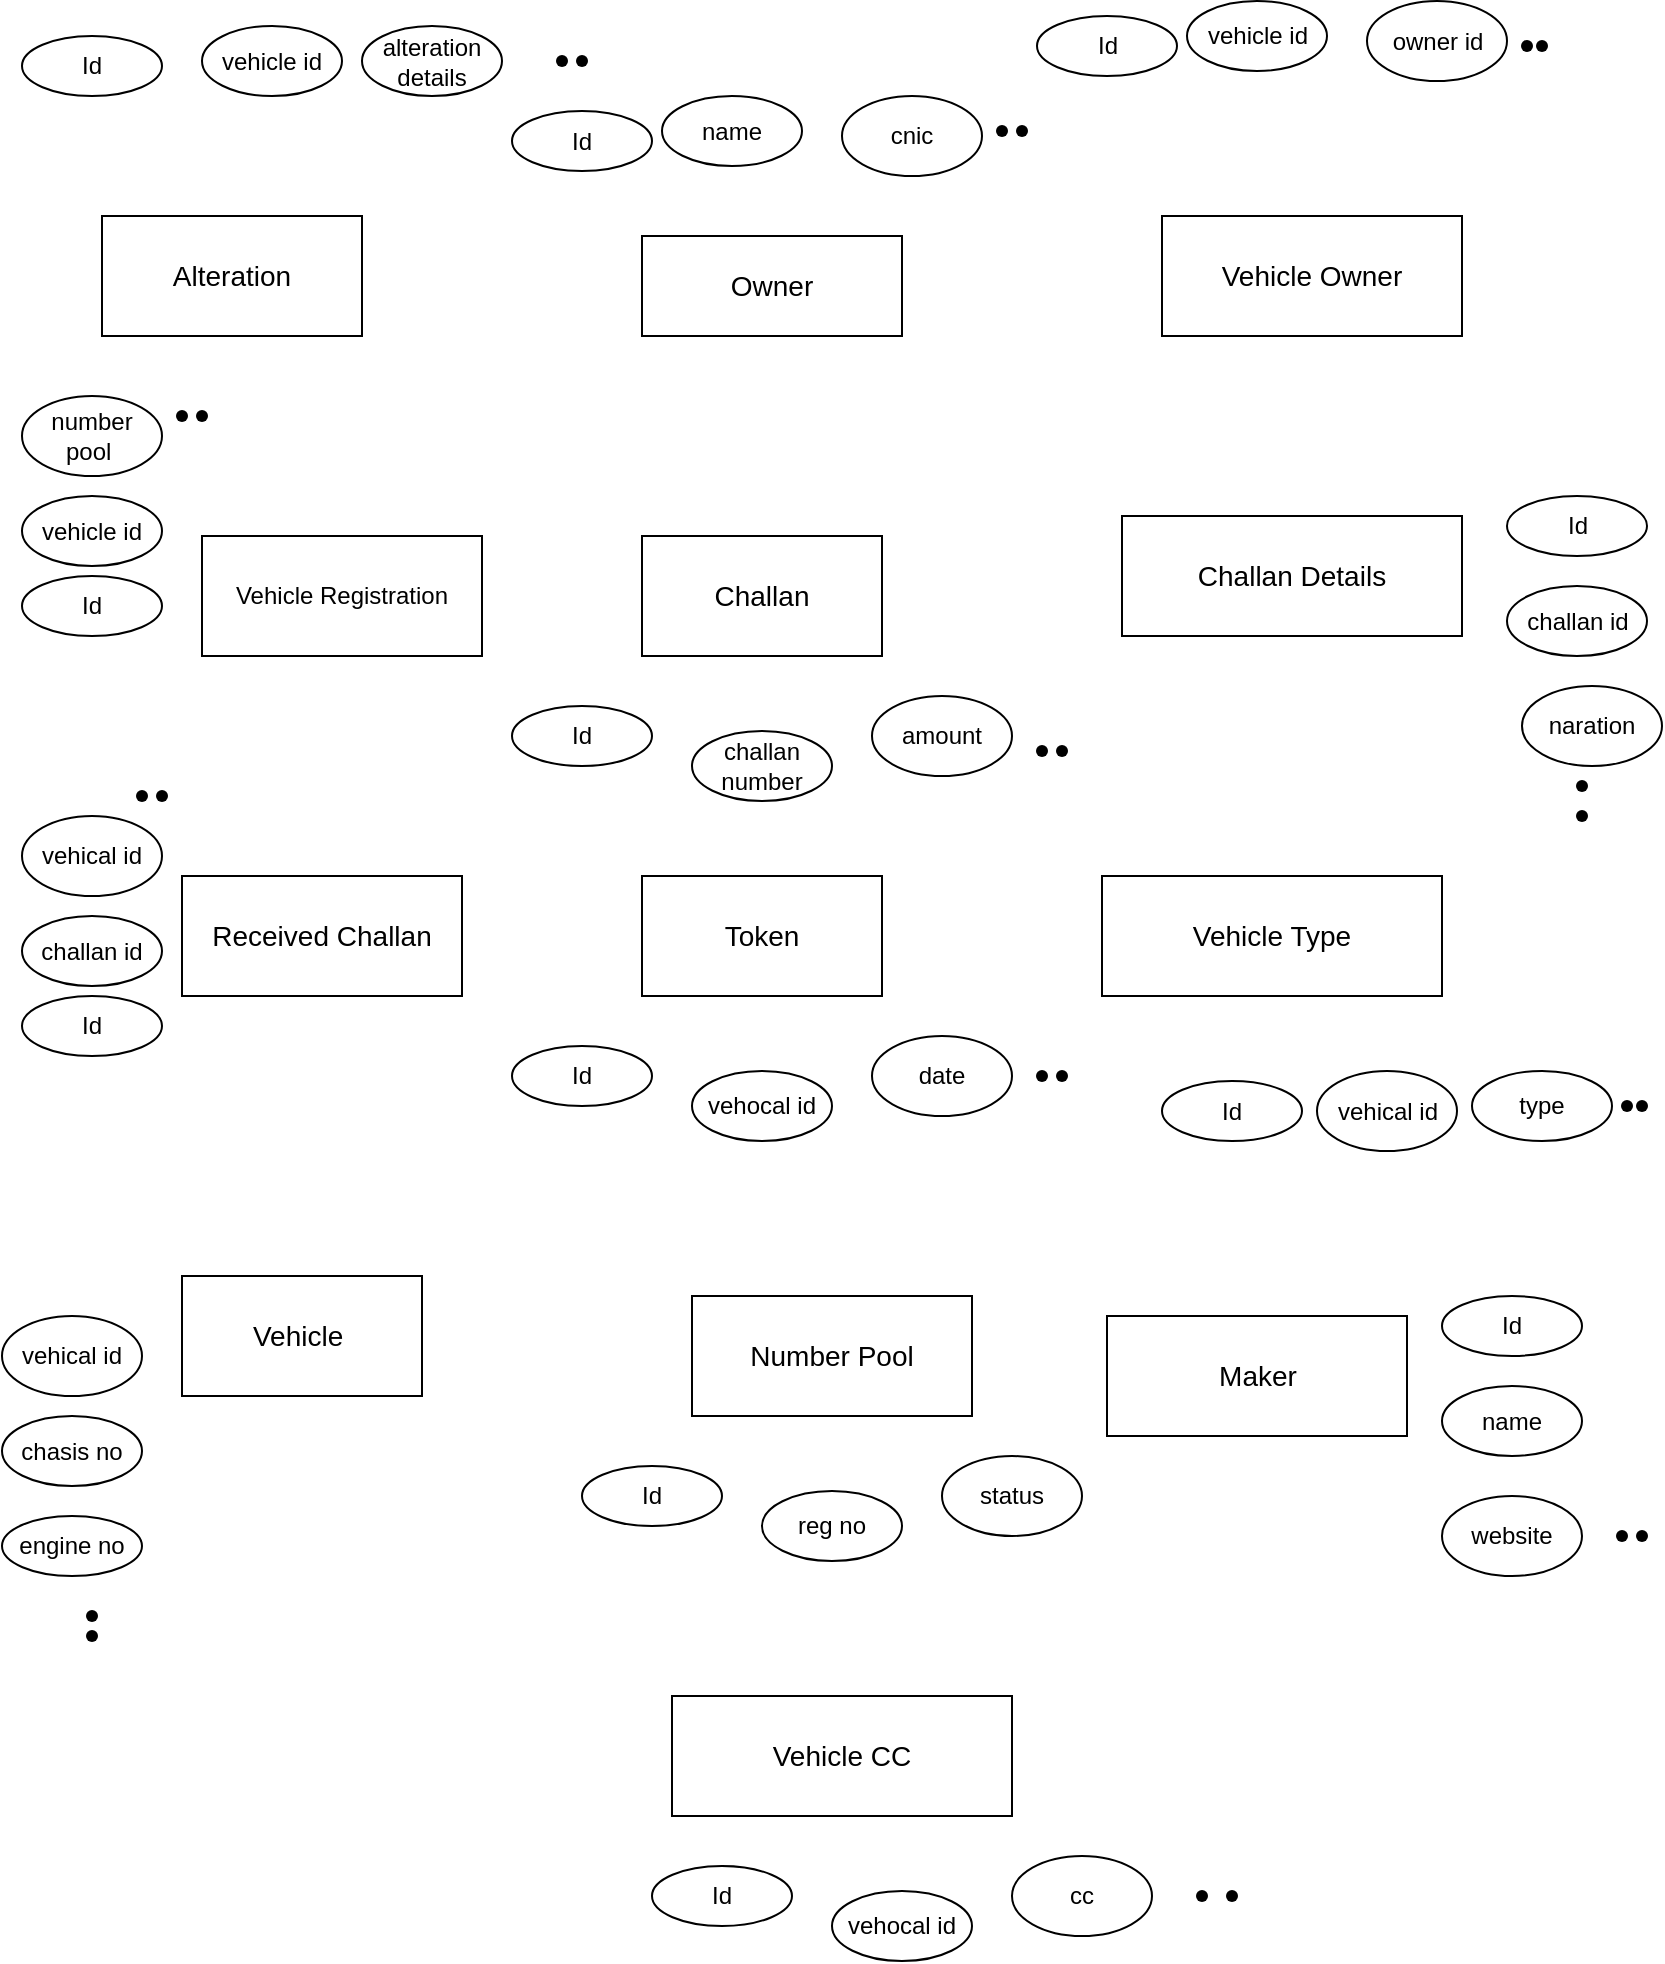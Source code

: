 <mxfile version="24.7.6">
  <diagram id="R2lEEEUBdFMjLlhIrx00" name="Page-1">
    <mxGraphModel dx="1600" dy="723" grid="1" gridSize="10" guides="1" tooltips="1" connect="1" arrows="1" fold="1" page="1" pageScale="1" pageWidth="850" pageHeight="1100" math="0" shadow="0" extFonts="Permanent Marker^https://fonts.googleapis.com/css?family=Permanent+Marker">
      <root>
        <mxCell id="0" />
        <mxCell id="1" parent="0" />
        <mxCell id="awwlPpyYNJp0B0LDnPgi-2" value="&lt;font style=&quot;font-size: 14px;&quot;&gt;Alteration&lt;/font&gt;" style="rounded=0;whiteSpace=wrap;html=1;" vertex="1" parent="1">
          <mxGeometry x="50" y="180" width="130" height="60" as="geometry" />
        </mxCell>
        <mxCell id="awwlPpyYNJp0B0LDnPgi-3" value="&lt;span style=&quot;font-size: 14px;&quot;&gt;Owner&lt;/span&gt;" style="rounded=0;whiteSpace=wrap;html=1;" vertex="1" parent="1">
          <mxGeometry x="320" y="190" width="130" height="50" as="geometry" />
        </mxCell>
        <mxCell id="awwlPpyYNJp0B0LDnPgi-4" value="&lt;font style=&quot;font-size: 14px;&quot;&gt;Vehicle Owner&lt;/font&gt;" style="rounded=0;whiteSpace=wrap;html=1;" vertex="1" parent="1">
          <mxGeometry x="580" y="180" width="150" height="60" as="geometry" />
        </mxCell>
        <mxCell id="awwlPpyYNJp0B0LDnPgi-5" value="Vehicle Registration" style="rounded=0;whiteSpace=wrap;html=1;" vertex="1" parent="1">
          <mxGeometry x="100" y="340" width="140" height="60" as="geometry" />
        </mxCell>
        <mxCell id="awwlPpyYNJp0B0LDnPgi-6" value="&lt;span style=&quot;font-size: 14px;&quot;&gt;Challan&lt;/span&gt;" style="rounded=0;whiteSpace=wrap;html=1;" vertex="1" parent="1">
          <mxGeometry x="320" y="340" width="120" height="60" as="geometry" />
        </mxCell>
        <mxCell id="awwlPpyYNJp0B0LDnPgi-7" value="&lt;span style=&quot;font-size: 14px;&quot;&gt;Challan Details&lt;/span&gt;" style="rounded=0;whiteSpace=wrap;html=1;" vertex="1" parent="1">
          <mxGeometry x="560" y="330" width="170" height="60" as="geometry" />
        </mxCell>
        <mxCell id="awwlPpyYNJp0B0LDnPgi-8" value="&lt;span style=&quot;font-size: 14px;&quot;&gt;Received Challan&lt;/span&gt;" style="rounded=0;whiteSpace=wrap;html=1;" vertex="1" parent="1">
          <mxGeometry x="90" y="510" width="140" height="60" as="geometry" />
        </mxCell>
        <mxCell id="awwlPpyYNJp0B0LDnPgi-9" value="&lt;span style=&quot;font-size: 14px;&quot;&gt;Token&lt;/span&gt;" style="rounded=0;whiteSpace=wrap;html=1;" vertex="1" parent="1">
          <mxGeometry x="320" y="510" width="120" height="60" as="geometry" />
        </mxCell>
        <mxCell id="awwlPpyYNJp0B0LDnPgi-10" value="&lt;span style=&quot;font-size: 14px;&quot;&gt;Vehicle Type&lt;/span&gt;" style="rounded=0;whiteSpace=wrap;html=1;" vertex="1" parent="1">
          <mxGeometry x="550" y="510" width="170" height="60" as="geometry" />
        </mxCell>
        <mxCell id="awwlPpyYNJp0B0LDnPgi-11" value="&lt;span style=&quot;font-size: 14px;&quot;&gt;Vehicle&amp;nbsp;&lt;/span&gt;" style="rounded=0;whiteSpace=wrap;html=1;" vertex="1" parent="1">
          <mxGeometry x="90" y="710" width="120" height="60" as="geometry" />
        </mxCell>
        <mxCell id="awwlPpyYNJp0B0LDnPgi-12" value="&lt;span style=&quot;font-size: 14px;&quot;&gt;Number Pool&lt;/span&gt;" style="rounded=0;whiteSpace=wrap;html=1;" vertex="1" parent="1">
          <mxGeometry x="345" y="720" width="140" height="60" as="geometry" />
        </mxCell>
        <mxCell id="awwlPpyYNJp0B0LDnPgi-13" value="&lt;span style=&quot;font-size: 14px;&quot;&gt;Maker&lt;/span&gt;" style="rounded=0;whiteSpace=wrap;html=1;" vertex="1" parent="1">
          <mxGeometry x="552.5" y="730" width="150" height="60" as="geometry" />
        </mxCell>
        <mxCell id="awwlPpyYNJp0B0LDnPgi-14" value="&lt;span style=&quot;font-size: 14px;&quot;&gt;Vehicle CC&lt;/span&gt;" style="rounded=0;whiteSpace=wrap;html=1;" vertex="1" parent="1">
          <mxGeometry x="335" y="920" width="170" height="60" as="geometry" />
        </mxCell>
        <mxCell id="awwlPpyYNJp0B0LDnPgi-30" value="Id" style="ellipse;whiteSpace=wrap;html=1;align=center;" vertex="1" parent="1">
          <mxGeometry x="10" y="90" width="70" height="30" as="geometry" />
        </mxCell>
        <mxCell id="awwlPpyYNJp0B0LDnPgi-31" value="vehicle id" style="ellipse;whiteSpace=wrap;html=1;align=center;" vertex="1" parent="1">
          <mxGeometry x="100" y="85" width="70" height="35" as="geometry" />
        </mxCell>
        <mxCell id="awwlPpyYNJp0B0LDnPgi-46" value="" style="shape=waypoint;sketch=0;size=6;pointerEvents=1;points=[];fillColor=none;resizable=0;rotatable=0;perimeter=centerPerimeter;snapToPoint=1;" vertex="1" parent="1">
          <mxGeometry x="270" y="92.5" width="20" height="20" as="geometry" />
        </mxCell>
        <mxCell id="awwlPpyYNJp0B0LDnPgi-50" value="" style="shape=waypoint;sketch=0;size=6;pointerEvents=1;points=[];fillColor=none;resizable=0;rotatable=0;perimeter=centerPerimeter;snapToPoint=1;" vertex="1" parent="1">
          <mxGeometry x="280" y="92.5" width="20" height="20" as="geometry" />
        </mxCell>
        <mxCell id="awwlPpyYNJp0B0LDnPgi-51" value="Id" style="ellipse;whiteSpace=wrap;html=1;align=center;" vertex="1" parent="1">
          <mxGeometry x="255" y="127.5" width="70" height="30" as="geometry" />
        </mxCell>
        <mxCell id="awwlPpyYNJp0B0LDnPgi-52" value="name" style="ellipse;whiteSpace=wrap;html=1;align=center;" vertex="1" parent="1">
          <mxGeometry x="330" y="120" width="70" height="35" as="geometry" />
        </mxCell>
        <mxCell id="awwlPpyYNJp0B0LDnPgi-53" value="cnic" style="ellipse;whiteSpace=wrap;html=1;align=center;" vertex="1" parent="1">
          <mxGeometry x="420" y="120" width="70" height="40" as="geometry" />
        </mxCell>
        <mxCell id="awwlPpyYNJp0B0LDnPgi-54" value="" style="shape=waypoint;sketch=0;size=6;pointerEvents=1;points=[];fillColor=none;resizable=0;rotatable=0;perimeter=centerPerimeter;snapToPoint=1;" vertex="1" parent="1">
          <mxGeometry x="490" y="127.5" width="20" height="20" as="geometry" />
        </mxCell>
        <mxCell id="awwlPpyYNJp0B0LDnPgi-55" value="" style="shape=waypoint;sketch=0;size=6;pointerEvents=1;points=[];fillColor=none;resizable=0;rotatable=0;perimeter=centerPerimeter;snapToPoint=1;" vertex="1" parent="1">
          <mxGeometry x="500" y="127.5" width="20" height="20" as="geometry" />
        </mxCell>
        <mxCell id="awwlPpyYNJp0B0LDnPgi-60" value="Id" style="ellipse;whiteSpace=wrap;html=1;align=center;" vertex="1" parent="1">
          <mxGeometry x="517.5" y="80" width="70" height="30" as="geometry" />
        </mxCell>
        <mxCell id="awwlPpyYNJp0B0LDnPgi-61" value="vehicle id" style="ellipse;whiteSpace=wrap;html=1;align=center;" vertex="1" parent="1">
          <mxGeometry x="592.5" y="72.5" width="70" height="35" as="geometry" />
        </mxCell>
        <mxCell id="awwlPpyYNJp0B0LDnPgi-62" value="owner id" style="ellipse;whiteSpace=wrap;html=1;align=center;" vertex="1" parent="1">
          <mxGeometry x="682.5" y="72.5" width="70" height="40" as="geometry" />
        </mxCell>
        <mxCell id="awwlPpyYNJp0B0LDnPgi-68" value="" style="shape=waypoint;sketch=0;size=6;pointerEvents=1;points=[];fillColor=none;resizable=0;rotatable=0;perimeter=centerPerimeter;snapToPoint=1;" vertex="1" parent="1">
          <mxGeometry x="752.5" y="85" width="20" height="20" as="geometry" />
        </mxCell>
        <mxCell id="awwlPpyYNJp0B0LDnPgi-69" value="" style="shape=waypoint;sketch=0;size=6;pointerEvents=1;points=[];fillColor=none;resizable=0;rotatable=0;perimeter=centerPerimeter;snapToPoint=1;" vertex="1" parent="1">
          <mxGeometry x="760" y="85" width="20" height="20" as="geometry" />
        </mxCell>
        <mxCell id="awwlPpyYNJp0B0LDnPgi-86" value="Id" style="ellipse;whiteSpace=wrap;html=1;align=center;" vertex="1" parent="1">
          <mxGeometry x="10" y="360" width="70" height="30" as="geometry" />
        </mxCell>
        <mxCell id="awwlPpyYNJp0B0LDnPgi-87" value="vehicle id" style="ellipse;whiteSpace=wrap;html=1;align=center;" vertex="1" parent="1">
          <mxGeometry x="10" y="320" width="70" height="35" as="geometry" />
        </mxCell>
        <mxCell id="awwlPpyYNJp0B0LDnPgi-88" value="number pool&amp;nbsp;" style="ellipse;whiteSpace=wrap;html=1;align=center;" vertex="1" parent="1">
          <mxGeometry x="10" y="270" width="70" height="40" as="geometry" />
        </mxCell>
        <mxCell id="awwlPpyYNJp0B0LDnPgi-96" value="" style="shape=waypoint;sketch=0;size=6;pointerEvents=1;points=[];fillColor=none;resizable=0;rotatable=0;perimeter=centerPerimeter;snapToPoint=1;" vertex="1" parent="1">
          <mxGeometry x="80" y="270" width="20" height="20" as="geometry" />
        </mxCell>
        <mxCell id="awwlPpyYNJp0B0LDnPgi-97" value="" style="shape=waypoint;sketch=0;size=6;pointerEvents=1;points=[];fillColor=none;resizable=0;rotatable=0;perimeter=centerPerimeter;snapToPoint=1;" vertex="1" parent="1">
          <mxGeometry x="90" y="270" width="20" height="20" as="geometry" />
        </mxCell>
        <mxCell id="awwlPpyYNJp0B0LDnPgi-98" value="Id" style="ellipse;whiteSpace=wrap;html=1;align=center;" vertex="1" parent="1">
          <mxGeometry x="752.5" y="320" width="70" height="30" as="geometry" />
        </mxCell>
        <mxCell id="awwlPpyYNJp0B0LDnPgi-99" value="challan id" style="ellipse;whiteSpace=wrap;html=1;align=center;" vertex="1" parent="1">
          <mxGeometry x="752.5" y="365" width="70" height="35" as="geometry" />
        </mxCell>
        <mxCell id="awwlPpyYNJp0B0LDnPgi-100" value="naration" style="ellipse;whiteSpace=wrap;html=1;align=center;" vertex="1" parent="1">
          <mxGeometry x="760" y="415" width="70" height="40" as="geometry" />
        </mxCell>
        <mxCell id="awwlPpyYNJp0B0LDnPgi-102" value="Id" style="ellipse;whiteSpace=wrap;html=1;align=center;" vertex="1" parent="1">
          <mxGeometry x="255" y="425" width="70" height="30" as="geometry" />
        </mxCell>
        <mxCell id="awwlPpyYNJp0B0LDnPgi-103" value="challan number" style="ellipse;whiteSpace=wrap;html=1;align=center;" vertex="1" parent="1">
          <mxGeometry x="345" y="437.5" width="70" height="35" as="geometry" />
        </mxCell>
        <mxCell id="awwlPpyYNJp0B0LDnPgi-104" value="amount" style="ellipse;whiteSpace=wrap;html=1;align=center;" vertex="1" parent="1">
          <mxGeometry x="435" y="420" width="70" height="40" as="geometry" />
        </mxCell>
        <mxCell id="awwlPpyYNJp0B0LDnPgi-105" value="" style="shape=waypoint;sketch=0;size=6;pointerEvents=1;points=[];fillColor=none;resizable=0;rotatable=0;perimeter=centerPerimeter;snapToPoint=1;" vertex="1" parent="1">
          <mxGeometry x="510" y="437.5" width="20" height="20" as="geometry" />
        </mxCell>
        <mxCell id="awwlPpyYNJp0B0LDnPgi-110" value="" style="shape=waypoint;sketch=0;size=6;pointerEvents=1;points=[];fillColor=none;resizable=0;rotatable=0;perimeter=centerPerimeter;snapToPoint=1;" vertex="1" parent="1">
          <mxGeometry x="520" y="437.5" width="20" height="20" as="geometry" />
        </mxCell>
        <mxCell id="awwlPpyYNJp0B0LDnPgi-111" style="edgeStyle=orthogonalEdgeStyle;rounded=0;orthogonalLoop=1;jettySize=auto;html=1;exitX=0.5;exitY=1;exitDx=0;exitDy=0;" edge="1" parent="1" source="awwlPpyYNJp0B0LDnPgi-99" target="awwlPpyYNJp0B0LDnPgi-99">
          <mxGeometry relative="1" as="geometry" />
        </mxCell>
        <mxCell id="awwlPpyYNJp0B0LDnPgi-115" value="" style="shape=waypoint;sketch=0;size=6;pointerEvents=1;points=[];fillColor=none;resizable=0;rotatable=0;perimeter=centerPerimeter;snapToPoint=1;" vertex="1" parent="1">
          <mxGeometry x="780" y="455" width="20" height="20" as="geometry" />
        </mxCell>
        <mxCell id="awwlPpyYNJp0B0LDnPgi-116" value="" style="shape=waypoint;sketch=0;size=6;pointerEvents=1;points=[];fillColor=none;resizable=0;rotatable=0;perimeter=centerPerimeter;snapToPoint=1;" vertex="1" parent="1">
          <mxGeometry x="780" y="470" width="20" height="20" as="geometry" />
        </mxCell>
        <mxCell id="awwlPpyYNJp0B0LDnPgi-119" value="Id" style="ellipse;whiteSpace=wrap;html=1;align=center;" vertex="1" parent="1">
          <mxGeometry x="10" y="570" width="70" height="30" as="geometry" />
        </mxCell>
        <mxCell id="awwlPpyYNJp0B0LDnPgi-120" value="challan id" style="ellipse;whiteSpace=wrap;html=1;align=center;" vertex="1" parent="1">
          <mxGeometry x="10" y="530" width="70" height="35" as="geometry" />
        </mxCell>
        <mxCell id="awwlPpyYNJp0B0LDnPgi-121" value="vehical id" style="ellipse;whiteSpace=wrap;html=1;align=center;" vertex="1" parent="1">
          <mxGeometry x="10" y="480" width="70" height="40" as="geometry" />
        </mxCell>
        <mxCell id="awwlPpyYNJp0B0LDnPgi-125" value="" style="shape=waypoint;sketch=0;size=6;pointerEvents=1;points=[];fillColor=none;resizable=0;rotatable=0;perimeter=centerPerimeter;snapToPoint=1;" vertex="1" parent="1">
          <mxGeometry x="60" y="460" width="20" height="20" as="geometry" />
        </mxCell>
        <mxCell id="awwlPpyYNJp0B0LDnPgi-126" value="" style="shape=waypoint;sketch=0;size=6;pointerEvents=1;points=[];fillColor=none;resizable=0;rotatable=0;perimeter=centerPerimeter;snapToPoint=1;" vertex="1" parent="1">
          <mxGeometry x="70" y="460" width="20" height="20" as="geometry" />
        </mxCell>
        <mxCell id="awwlPpyYNJp0B0LDnPgi-127" value="engine no" style="ellipse;whiteSpace=wrap;html=1;align=center;" vertex="1" parent="1">
          <mxGeometry y="830" width="70" height="30" as="geometry" />
        </mxCell>
        <mxCell id="awwlPpyYNJp0B0LDnPgi-128" value="chasis no" style="ellipse;whiteSpace=wrap;html=1;align=center;" vertex="1" parent="1">
          <mxGeometry y="780" width="70" height="35" as="geometry" />
        </mxCell>
        <mxCell id="awwlPpyYNJp0B0LDnPgi-129" value="vehical id" style="ellipse;whiteSpace=wrap;html=1;align=center;" vertex="1" parent="1">
          <mxGeometry y="730" width="70" height="40" as="geometry" />
        </mxCell>
        <mxCell id="awwlPpyYNJp0B0LDnPgi-130" value="alteration details" style="ellipse;whiteSpace=wrap;html=1;align=center;" vertex="1" parent="1">
          <mxGeometry x="180" y="85" width="70" height="35" as="geometry" />
        </mxCell>
        <mxCell id="awwlPpyYNJp0B0LDnPgi-131" value="Id" style="ellipse;whiteSpace=wrap;html=1;align=center;" vertex="1" parent="1">
          <mxGeometry x="255" y="595" width="70" height="30" as="geometry" />
        </mxCell>
        <mxCell id="awwlPpyYNJp0B0LDnPgi-132" value="vehocal id" style="ellipse;whiteSpace=wrap;html=1;align=center;" vertex="1" parent="1">
          <mxGeometry x="345" y="607.5" width="70" height="35" as="geometry" />
        </mxCell>
        <mxCell id="awwlPpyYNJp0B0LDnPgi-133" value="date" style="ellipse;whiteSpace=wrap;html=1;align=center;" vertex="1" parent="1">
          <mxGeometry x="435" y="590" width="70" height="40" as="geometry" />
        </mxCell>
        <mxCell id="awwlPpyYNJp0B0LDnPgi-134" value="" style="shape=waypoint;sketch=0;size=6;pointerEvents=1;points=[];fillColor=none;resizable=0;rotatable=0;perimeter=centerPerimeter;snapToPoint=1;" vertex="1" parent="1">
          <mxGeometry x="510" y="600" width="20" height="20" as="geometry" />
        </mxCell>
        <mxCell id="awwlPpyYNJp0B0LDnPgi-135" value="" style="shape=waypoint;sketch=0;size=6;pointerEvents=1;points=[];fillColor=none;resizable=0;rotatable=0;perimeter=centerPerimeter;snapToPoint=1;" vertex="1" parent="1">
          <mxGeometry x="520" y="600" width="20" height="20" as="geometry" />
        </mxCell>
        <mxCell id="awwlPpyYNJp0B0LDnPgi-136" value="" style="shape=waypoint;sketch=0;size=6;pointerEvents=1;points=[];fillColor=none;resizable=0;rotatable=0;perimeter=centerPerimeter;snapToPoint=1;" vertex="1" parent="1">
          <mxGeometry x="35" y="870" width="20" height="20" as="geometry" />
        </mxCell>
        <mxCell id="awwlPpyYNJp0B0LDnPgi-137" value="" style="shape=waypoint;sketch=0;size=6;pointerEvents=1;points=[];fillColor=none;resizable=0;rotatable=0;perimeter=centerPerimeter;snapToPoint=1;" vertex="1" parent="1">
          <mxGeometry x="35" y="880" width="20" height="20" as="geometry" />
        </mxCell>
        <mxCell id="awwlPpyYNJp0B0LDnPgi-141" value="Id" style="ellipse;whiteSpace=wrap;html=1;align=center;" vertex="1" parent="1">
          <mxGeometry x="580" y="612.5" width="70" height="30" as="geometry" />
        </mxCell>
        <mxCell id="awwlPpyYNJp0B0LDnPgi-142" value="type" style="ellipse;whiteSpace=wrap;html=1;align=center;" vertex="1" parent="1">
          <mxGeometry x="735" y="607.5" width="70" height="35" as="geometry" />
        </mxCell>
        <mxCell id="awwlPpyYNJp0B0LDnPgi-143" value="vehical id" style="ellipse;whiteSpace=wrap;html=1;align=center;" vertex="1" parent="1">
          <mxGeometry x="657.5" y="607.5" width="70" height="40" as="geometry" />
        </mxCell>
        <mxCell id="awwlPpyYNJp0B0LDnPgi-145" value="" style="shape=waypoint;sketch=0;size=6;pointerEvents=1;points=[];fillColor=none;resizable=0;rotatable=0;perimeter=centerPerimeter;snapToPoint=1;" vertex="1" parent="1">
          <mxGeometry x="802.5" y="615" width="20" height="20" as="geometry" />
        </mxCell>
        <mxCell id="awwlPpyYNJp0B0LDnPgi-146" value="" style="shape=waypoint;sketch=0;size=6;pointerEvents=1;points=[];fillColor=none;resizable=0;rotatable=0;perimeter=centerPerimeter;snapToPoint=1;" vertex="1" parent="1">
          <mxGeometry x="810" y="615" width="20" height="20" as="geometry" />
        </mxCell>
        <mxCell id="awwlPpyYNJp0B0LDnPgi-148" value="Id" style="ellipse;whiteSpace=wrap;html=1;align=center;" vertex="1" parent="1">
          <mxGeometry x="720" y="720" width="70" height="30" as="geometry" />
        </mxCell>
        <mxCell id="awwlPpyYNJp0B0LDnPgi-149" value="name" style="ellipse;whiteSpace=wrap;html=1;align=center;" vertex="1" parent="1">
          <mxGeometry x="720" y="765" width="70" height="35" as="geometry" />
        </mxCell>
        <mxCell id="awwlPpyYNJp0B0LDnPgi-150" value="website" style="ellipse;whiteSpace=wrap;html=1;align=center;" vertex="1" parent="1">
          <mxGeometry x="720" y="820" width="70" height="40" as="geometry" />
        </mxCell>
        <mxCell id="awwlPpyYNJp0B0LDnPgi-151" value="" style="shape=waypoint;sketch=0;size=6;pointerEvents=1;points=[];fillColor=none;resizable=0;rotatable=0;perimeter=centerPerimeter;snapToPoint=1;" vertex="1" parent="1">
          <mxGeometry x="800" y="830" width="20" height="20" as="geometry" />
        </mxCell>
        <mxCell id="awwlPpyYNJp0B0LDnPgi-152" value="" style="shape=waypoint;sketch=0;size=6;pointerEvents=1;points=[];fillColor=none;resizable=0;rotatable=0;perimeter=centerPerimeter;snapToPoint=1;" vertex="1" parent="1">
          <mxGeometry x="810" y="830" width="20" height="20" as="geometry" />
        </mxCell>
        <mxCell id="awwlPpyYNJp0B0LDnPgi-153" value="Id" style="ellipse;whiteSpace=wrap;html=1;align=center;" vertex="1" parent="1">
          <mxGeometry x="325" y="1005" width="70" height="30" as="geometry" />
        </mxCell>
        <mxCell id="awwlPpyYNJp0B0LDnPgi-154" value="vehocal id" style="ellipse;whiteSpace=wrap;html=1;align=center;" vertex="1" parent="1">
          <mxGeometry x="415" y="1017.5" width="70" height="35" as="geometry" />
        </mxCell>
        <mxCell id="awwlPpyYNJp0B0LDnPgi-155" value="cc" style="ellipse;whiteSpace=wrap;html=1;align=center;" vertex="1" parent="1">
          <mxGeometry x="505" y="1000" width="70" height="40" as="geometry" />
        </mxCell>
        <mxCell id="awwlPpyYNJp0B0LDnPgi-156" value="" style="shape=waypoint;sketch=0;size=6;pointerEvents=1;points=[];fillColor=none;resizable=0;rotatable=0;perimeter=centerPerimeter;snapToPoint=1;" vertex="1" parent="1">
          <mxGeometry x="590" y="1010" width="20" height="20" as="geometry" />
        </mxCell>
        <mxCell id="awwlPpyYNJp0B0LDnPgi-157" value="" style="shape=waypoint;sketch=0;size=6;pointerEvents=1;points=[];fillColor=none;resizable=0;rotatable=0;perimeter=centerPerimeter;snapToPoint=1;" vertex="1" parent="1">
          <mxGeometry x="605" y="1010" width="20" height="20" as="geometry" />
        </mxCell>
        <mxCell id="awwlPpyYNJp0B0LDnPgi-158" value="Id" style="ellipse;whiteSpace=wrap;html=1;align=center;" vertex="1" parent="1">
          <mxGeometry x="290" y="805" width="70" height="30" as="geometry" />
        </mxCell>
        <mxCell id="awwlPpyYNJp0B0LDnPgi-159" value="reg no" style="ellipse;whiteSpace=wrap;html=1;align=center;" vertex="1" parent="1">
          <mxGeometry x="380" y="817.5" width="70" height="35" as="geometry" />
        </mxCell>
        <mxCell id="awwlPpyYNJp0B0LDnPgi-160" value="status" style="ellipse;whiteSpace=wrap;html=1;align=center;" vertex="1" parent="1">
          <mxGeometry x="470" y="800" width="70" height="40" as="geometry" />
        </mxCell>
      </root>
    </mxGraphModel>
  </diagram>
</mxfile>
